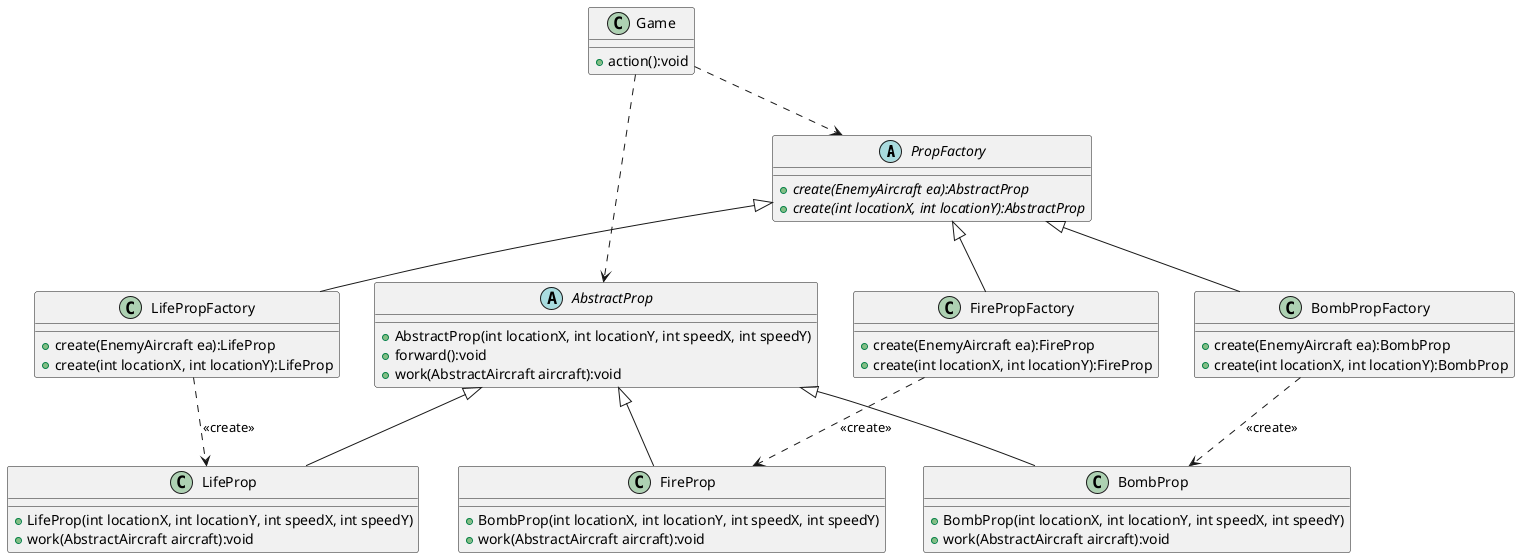 @startuml
abstract class PropFactory {
    + {abstract} create(EnemyAircraft ea):AbstractProp
    + {abstract} create(int locationX, int locationY):AbstractProp
}
class FirePropFactory {
    + create(EnemyAircraft ea):FireProp
    + create(int locationX, int locationY):FireProp
}
class LifePropFactory {
    + create(EnemyAircraft ea):LifeProp
    + create(int locationX, int locationY):LifeProp
}
class BombPropFactory {
    + create(EnemyAircraft ea):BombProp
    + create(int locationX, int locationY):BombProp
}

PropFactory <|-- FirePropFactory
PropFactory <|-- LifePropFactory
PropFactory <|-- BombPropFactory

abstract class AbstractProp {
    + AbstractProp(int locationX, int locationY, int speedX, int speedY)
    + forward():void
    + work(AbstractAircraft aircraft):void
}

class LifeProp {
    + LifeProp(int locationX, int locationY, int speedX, int speedY)
    + work(AbstractAircraft aircraft):void
}

class BombProp {
    + BombProp(int locationX, int locationY, int speedX, int speedY)
    + work(AbstractAircraft aircraft):void
}

class FireProp {
    + BombProp(int locationX, int locationY, int speedX, int speedY)
    + work(AbstractAircraft aircraft):void
}

AbstractProp <|-- LifeProp
AbstractProp <|-- BombProp
AbstractProp <|-- FireProp
LifePropFactory ..> LifeProp : <<create>>
BombPropFactory ..> BombProp : <<create>>
FirePropFactory ..> FireProp : <<create>>

class Game {
    + action():void
}

Game ..> PropFactory
Game ..> AbstractProp
@enduml